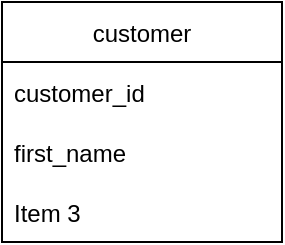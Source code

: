 <mxfile version="16.2.4" type="device"><diagram id="yweDA6ykL1JbXZTAUJgb" name="Page-1"><mxGraphModel dx="946" dy="646" grid="1" gridSize="10" guides="1" tooltips="1" connect="1" arrows="1" fold="1" page="1" pageScale="1" pageWidth="850" pageHeight="1100" math="0" shadow="0"><root><mxCell id="0"/><mxCell id="1" parent="0"/><mxCell id="FY6f63EztRETkxeClhj9-3" value="customer" style="swimlane;fontStyle=0;childLayout=stackLayout;horizontal=1;startSize=30;horizontalStack=0;resizeParent=1;resizeParentMax=0;resizeLast=0;collapsible=1;marginBottom=0;" vertex="1" parent="1"><mxGeometry x="40" y="80" width="140" height="120" as="geometry"/></mxCell><mxCell id="FY6f63EztRETkxeClhj9-4" value="customer_id" style="text;strokeColor=none;fillColor=none;align=left;verticalAlign=middle;spacingLeft=4;spacingRight=4;overflow=hidden;points=[[0,0.5],[1,0.5]];portConstraint=eastwest;rotatable=0;" vertex="1" parent="FY6f63EztRETkxeClhj9-3"><mxGeometry y="30" width="140" height="30" as="geometry"/></mxCell><mxCell id="FY6f63EztRETkxeClhj9-5" value="first_name" style="text;strokeColor=none;fillColor=none;align=left;verticalAlign=middle;spacingLeft=4;spacingRight=4;overflow=hidden;points=[[0,0.5],[1,0.5]];portConstraint=eastwest;rotatable=0;" vertex="1" parent="FY6f63EztRETkxeClhj9-3"><mxGeometry y="60" width="140" height="30" as="geometry"/></mxCell><mxCell id="FY6f63EztRETkxeClhj9-6" value="Item 3" style="text;strokeColor=none;fillColor=none;align=left;verticalAlign=middle;spacingLeft=4;spacingRight=4;overflow=hidden;points=[[0,0.5],[1,0.5]];portConstraint=eastwest;rotatable=0;" vertex="1" parent="FY6f63EztRETkxeClhj9-3"><mxGeometry y="90" width="140" height="30" as="geometry"/></mxCell></root></mxGraphModel></diagram></mxfile>